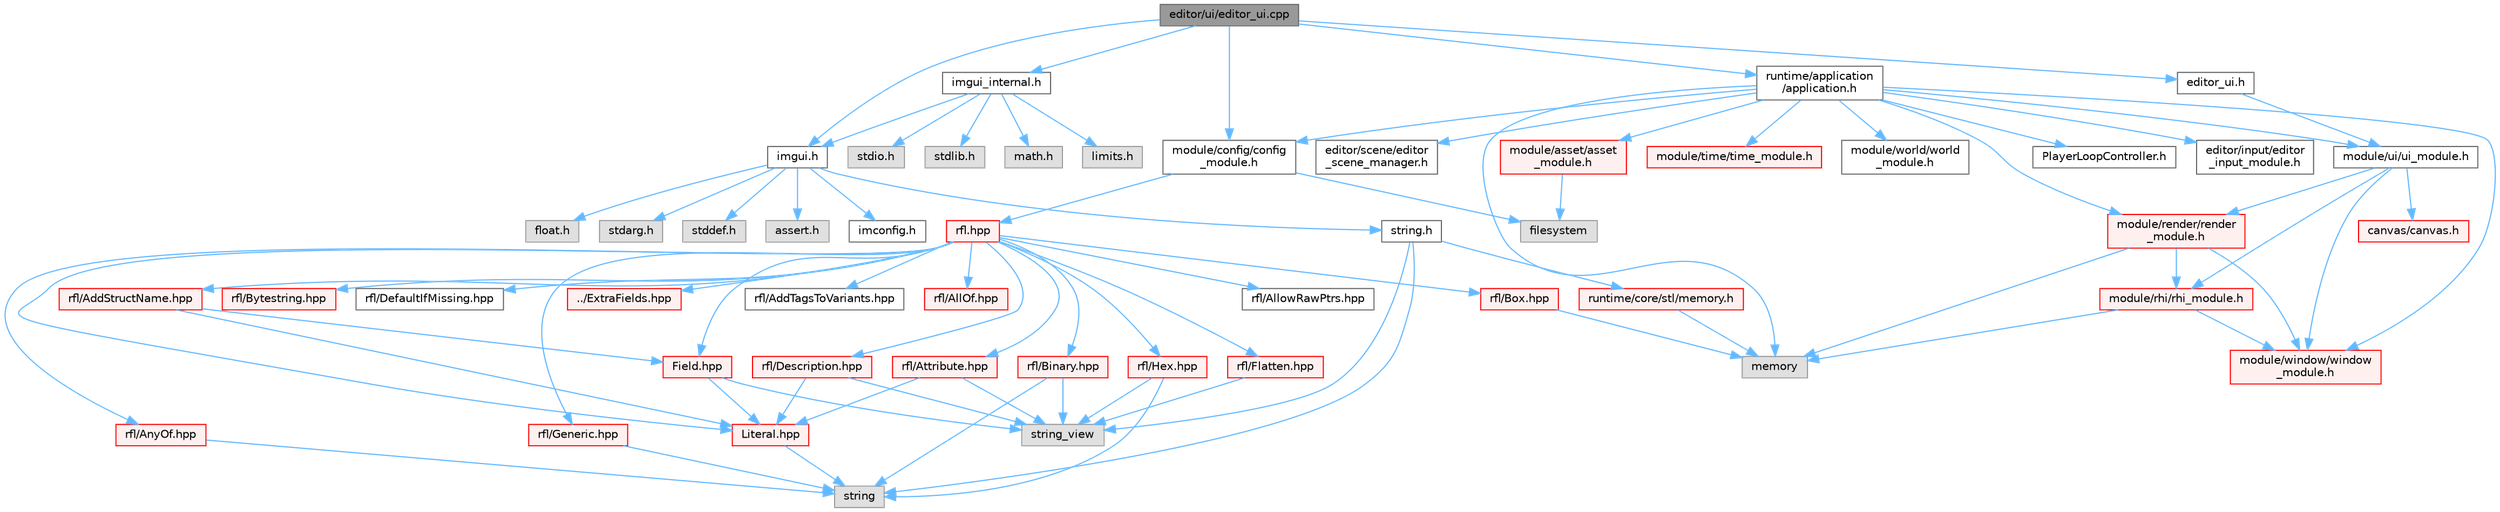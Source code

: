 digraph "editor/ui/editor_ui.cpp"
{
 // LATEX_PDF_SIZE
  bgcolor="transparent";
  edge [fontname=Helvetica,fontsize=10,labelfontname=Helvetica,labelfontsize=10];
  node [fontname=Helvetica,fontsize=10,shape=box,height=0.2,width=0.4];
  Node1 [id="Node000001",label="editor/ui/editor_ui.cpp",height=0.2,width=0.4,color="gray40", fillcolor="grey60", style="filled", fontcolor="black",tooltip=" "];
  Node1 -> Node2 [id="edge1_Node000001_Node000002",color="steelblue1",style="solid",tooltip=" "];
  Node2 [id="Node000002",label="editor_ui.h",height=0.2,width=0.4,color="grey40", fillcolor="white", style="filled",URL="$editor__ui_8h.html",tooltip=" "];
  Node2 -> Node3 [id="edge2_Node000002_Node000003",color="steelblue1",style="solid",tooltip=" "];
  Node3 [id="Node000003",label="module/ui/ui_module.h",height=0.2,width=0.4,color="grey40", fillcolor="white", style="filled",URL="$ui__module_8h.html",tooltip=" "];
  Node3 -> Node4 [id="edge3_Node000003_Node000004",color="steelblue1",style="solid",tooltip=" "];
  Node4 [id="Node000004",label="canvas/canvas.h",height=0.2,width=0.4,color="red", fillcolor="#FFF0F0", style="filled",URL="$canvas_8h.html",tooltip=" "];
  Node3 -> Node10 [id="edge4_Node000003_Node000010",color="steelblue1",style="solid",tooltip=" "];
  Node10 [id="Node000010",label="module/render/render\l_module.h",height=0.2,width=0.4,color="red", fillcolor="#FFF0F0", style="filled",URL="$render__module_8h.html",tooltip=" "];
  Node10 -> Node11 [id="edge5_Node000010_Node000011",color="steelblue1",style="solid",tooltip=" "];
  Node11 [id="Node000011",label="memory",height=0.2,width=0.4,color="grey60", fillcolor="#E0E0E0", style="filled",tooltip=" "];
  Node10 -> Node12 [id="edge6_Node000010_Node000012",color="steelblue1",style="solid",tooltip=" "];
  Node12 [id="Node000012",label="module/rhi/rhi_module.h",height=0.2,width=0.4,color="red", fillcolor="#FFF0F0", style="filled",URL="$rhi__module_8h.html",tooltip=" "];
  Node12 -> Node13 [id="edge7_Node000012_Node000013",color="steelblue1",style="solid",tooltip=" "];
  Node13 [id="Node000013",label="module/window/window\l_module.h",height=0.2,width=0.4,color="red", fillcolor="#FFF0F0", style="filled",URL="$window__module_8h.html",tooltip=" "];
  Node12 -> Node11 [id="edge8_Node000012_Node000011",color="steelblue1",style="solid",tooltip=" "];
  Node10 -> Node13 [id="edge9_Node000010_Node000013",color="steelblue1",style="solid",tooltip=" "];
  Node3 -> Node12 [id="edge10_Node000003_Node000012",color="steelblue1",style="solid",tooltip=" "];
  Node3 -> Node13 [id="edge11_Node000003_Node000013",color="steelblue1",style="solid",tooltip=" "];
  Node1 -> Node35 [id="edge12_Node000001_Node000035",color="steelblue1",style="solid",tooltip=" "];
  Node35 [id="Node000035",label="imgui.h",height=0.2,width=0.4,color="grey40", fillcolor="white", style="filled",URL="$imgui_8h.html",tooltip=" "];
  Node35 -> Node36 [id="edge13_Node000035_Node000036",color="steelblue1",style="solid",tooltip=" "];
  Node36 [id="Node000036",label="imconfig.h",height=0.2,width=0.4,color="grey40", fillcolor="white", style="filled",URL="$imconfig_8h.html",tooltip=" "];
  Node35 -> Node37 [id="edge14_Node000035_Node000037",color="steelblue1",style="solid",tooltip=" "];
  Node37 [id="Node000037",label="float.h",height=0.2,width=0.4,color="grey60", fillcolor="#E0E0E0", style="filled",tooltip=" "];
  Node35 -> Node38 [id="edge15_Node000035_Node000038",color="steelblue1",style="solid",tooltip=" "];
  Node38 [id="Node000038",label="stdarg.h",height=0.2,width=0.4,color="grey60", fillcolor="#E0E0E0", style="filled",tooltip=" "];
  Node35 -> Node39 [id="edge16_Node000035_Node000039",color="steelblue1",style="solid",tooltip=" "];
  Node39 [id="Node000039",label="stddef.h",height=0.2,width=0.4,color="grey60", fillcolor="#E0E0E0", style="filled",tooltip=" "];
  Node35 -> Node40 [id="edge17_Node000035_Node000040",color="steelblue1",style="solid",tooltip=" "];
  Node40 [id="Node000040",label="string.h",height=0.2,width=0.4,color="grey40", fillcolor="white", style="filled",URL="$string_8h.html",tooltip=" "];
  Node40 -> Node30 [id="edge18_Node000040_Node000030",color="steelblue1",style="solid",tooltip=" "];
  Node30 [id="Node000030",label="string",height=0.2,width=0.4,color="grey60", fillcolor="#E0E0E0", style="filled",tooltip=" "];
  Node40 -> Node41 [id="edge19_Node000040_Node000041",color="steelblue1",style="solid",tooltip=" "];
  Node41 [id="Node000041",label="string_view",height=0.2,width=0.4,color="grey60", fillcolor="#E0E0E0", style="filled",tooltip=" "];
  Node40 -> Node42 [id="edge20_Node000040_Node000042",color="steelblue1",style="solid",tooltip=" "];
  Node42 [id="Node000042",label="runtime/core/stl/memory.h",height=0.2,width=0.4,color="red", fillcolor="#FFF0F0", style="filled",URL="$runtime_2core_2stl_2memory_8h.html",tooltip=" "];
  Node42 -> Node11 [id="edge21_Node000042_Node000011",color="steelblue1",style="solid",tooltip=" "];
  Node35 -> Node185 [id="edge22_Node000035_Node000185",color="steelblue1",style="solid",tooltip=" "];
  Node185 [id="Node000185",label="assert.h",height=0.2,width=0.4,color="grey60", fillcolor="#E0E0E0", style="filled",tooltip=" "];
  Node1 -> Node186 [id="edge23_Node000001_Node000186",color="steelblue1",style="solid",tooltip=" "];
  Node186 [id="Node000186",label="imgui_internal.h",height=0.2,width=0.4,color="grey40", fillcolor="white", style="filled",URL="$imgui__internal_8h.html",tooltip=" "];
  Node186 -> Node35 [id="edge24_Node000186_Node000035",color="steelblue1",style="solid",tooltip=" "];
  Node186 -> Node187 [id="edge25_Node000186_Node000187",color="steelblue1",style="solid",tooltip=" "];
  Node187 [id="Node000187",label="stdio.h",height=0.2,width=0.4,color="grey60", fillcolor="#E0E0E0", style="filled",tooltip=" "];
  Node186 -> Node93 [id="edge26_Node000186_Node000093",color="steelblue1",style="solid",tooltip=" "];
  Node93 [id="Node000093",label="stdlib.h",height=0.2,width=0.4,color="grey60", fillcolor="#E0E0E0", style="filled",tooltip=" "];
  Node186 -> Node188 [id="edge27_Node000186_Node000188",color="steelblue1",style="solid",tooltip=" "];
  Node188 [id="Node000188",label="math.h",height=0.2,width=0.4,color="grey60", fillcolor="#E0E0E0", style="filled",tooltip=" "];
  Node186 -> Node61 [id="edge28_Node000186_Node000061",color="steelblue1",style="solid",tooltip=" "];
  Node61 [id="Node000061",label="limits.h",height=0.2,width=0.4,color="grey60", fillcolor="#E0E0E0", style="filled",tooltip=" "];
  Node1 -> Node189 [id="edge29_Node000001_Node000189",color="steelblue1",style="solid",tooltip=" "];
  Node189 [id="Node000189",label="module/config/config\l_module.h",height=0.2,width=0.4,color="grey40", fillcolor="white", style="filled",URL="$config__module_8h.html",tooltip=" "];
  Node189 -> Node190 [id="edge30_Node000189_Node000190",color="steelblue1",style="solid",tooltip=" "];
  Node190 [id="Node000190",label="filesystem",height=0.2,width=0.4,color="grey60", fillcolor="#E0E0E0", style="filled",tooltip=" "];
  Node189 -> Node191 [id="edge31_Node000189_Node000191",color="steelblue1",style="solid",tooltip=" "];
  Node191 [id="Node000191",label="rfl.hpp",height=0.2,width=0.4,color="red", fillcolor="#FFF0F0", style="filled",URL="$rfl_8hpp.html",tooltip=" "];
  Node191 -> Node192 [id="edge32_Node000191_Node000192",color="steelblue1",style="solid",tooltip=" "];
  Node192 [id="Node000192",label="rfl/AddStructName.hpp",height=0.2,width=0.4,color="red", fillcolor="#FFF0F0", style="filled",URL="$_add_struct_name_8hpp.html",tooltip=" "];
  Node192 -> Node194 [id="edge33_Node000192_Node000194",color="steelblue1",style="solid",tooltip=" "];
  Node194 [id="Node000194",label="Field.hpp",height=0.2,width=0.4,color="red", fillcolor="#FFF0F0", style="filled",URL="$_field_8hpp.html",tooltip=" "];
  Node194 -> Node41 [id="edge34_Node000194_Node000041",color="steelblue1",style="solid",tooltip=" "];
  Node194 -> Node196 [id="edge35_Node000194_Node000196",color="steelblue1",style="solid",tooltip=" "];
  Node196 [id="Node000196",label="Literal.hpp",height=0.2,width=0.4,color="red", fillcolor="#FFF0F0", style="filled",URL="$_literal_8hpp.html",tooltip=" "];
  Node196 -> Node30 [id="edge36_Node000196_Node000030",color="steelblue1",style="solid",tooltip=" "];
  Node192 -> Node196 [id="edge37_Node000192_Node000196",color="steelblue1",style="solid",tooltip=" "];
  Node191 -> Node231 [id="edge38_Node000191_Node000231",color="steelblue1",style="solid",tooltip=" "];
  Node231 [id="Node000231",label="rfl/AddTagsToVariants.hpp",height=0.2,width=0.4,color="grey40", fillcolor="white", style="filled",URL="$_add_tags_to_variants_8hpp.html",tooltip=" "];
  Node191 -> Node232 [id="edge39_Node000191_Node000232",color="steelblue1",style="solid",tooltip=" "];
  Node232 [id="Node000232",label="rfl/AllOf.hpp",height=0.2,width=0.4,color="red", fillcolor="#FFF0F0", style="filled",URL="$_all_of_8hpp.html",tooltip=" "];
  Node191 -> Node241 [id="edge40_Node000191_Node000241",color="steelblue1",style="solid",tooltip=" "];
  Node241 [id="Node000241",label="rfl/AllowRawPtrs.hpp",height=0.2,width=0.4,color="grey40", fillcolor="white", style="filled",URL="$_allow_raw_ptrs_8hpp.html",tooltip=" "];
  Node191 -> Node242 [id="edge41_Node000191_Node000242",color="steelblue1",style="solid",tooltip=" "];
  Node242 [id="Node000242",label="rfl/AnyOf.hpp",height=0.2,width=0.4,color="red", fillcolor="#FFF0F0", style="filled",URL="$_any_of_8hpp.html",tooltip=" "];
  Node242 -> Node30 [id="edge42_Node000242_Node000030",color="steelblue1",style="solid",tooltip=" "];
  Node191 -> Node244 [id="edge43_Node000191_Node000244",color="steelblue1",style="solid",tooltip=" "];
  Node244 [id="Node000244",label="rfl/Attribute.hpp",height=0.2,width=0.4,color="red", fillcolor="#FFF0F0", style="filled",URL="$_attribute_8hpp.html",tooltip=" "];
  Node244 -> Node41 [id="edge44_Node000244_Node000041",color="steelblue1",style="solid",tooltip=" "];
  Node244 -> Node196 [id="edge45_Node000244_Node000196",color="steelblue1",style="solid",tooltip=" "];
  Node191 -> Node245 [id="edge46_Node000191_Node000245",color="steelblue1",style="solid",tooltip=" "];
  Node245 [id="Node000245",label="rfl/Binary.hpp",height=0.2,width=0.4,color="red", fillcolor="#FFF0F0", style="filled",URL="$_binary_8hpp.html",tooltip=" "];
  Node245 -> Node30 [id="edge47_Node000245_Node000030",color="steelblue1",style="solid",tooltip=" "];
  Node245 -> Node41 [id="edge48_Node000245_Node000041",color="steelblue1",style="solid",tooltip=" "];
  Node191 -> Node247 [id="edge49_Node000191_Node000247",color="steelblue1",style="solid",tooltip=" "];
  Node247 [id="Node000247",label="rfl/Box.hpp",height=0.2,width=0.4,color="red", fillcolor="#FFF0F0", style="filled",URL="$_box_8hpp.html",tooltip=" "];
  Node247 -> Node11 [id="edge50_Node000247_Node000011",color="steelblue1",style="solid",tooltip=" "];
  Node191 -> Node248 [id="edge51_Node000191_Node000248",color="steelblue1",style="solid",tooltip=" "];
  Node248 [id="Node000248",label="rfl/Bytestring.hpp",height=0.2,width=0.4,color="red", fillcolor="#FFF0F0", style="filled",URL="$_bytestring_8hpp.html",tooltip=" "];
  Node191 -> Node249 [id="edge52_Node000191_Node000249",color="steelblue1",style="solid",tooltip=" "];
  Node249 [id="Node000249",label="rfl/DefaultIfMissing.hpp",height=0.2,width=0.4,color="grey40", fillcolor="white", style="filled",URL="$_default_if_missing_8hpp.html",tooltip=" "];
  Node191 -> Node250 [id="edge53_Node000191_Node000250",color="steelblue1",style="solid",tooltip=" "];
  Node250 [id="Node000250",label="rfl/Description.hpp",height=0.2,width=0.4,color="red", fillcolor="#FFF0F0", style="filled",URL="$_description_8hpp.html",tooltip=" "];
  Node250 -> Node41 [id="edge54_Node000250_Node000041",color="steelblue1",style="solid",tooltip=" "];
  Node250 -> Node196 [id="edge55_Node000250_Node000196",color="steelblue1",style="solid",tooltip=" "];
  Node191 -> Node225 [id="edge56_Node000191_Node000225",color="steelblue1",style="solid",tooltip=" "];
  Node225 [id="Node000225",label="../ExtraFields.hpp",height=0.2,width=0.4,color="red", fillcolor="#FFF0F0", style="filled",URL="$_extra_fields_8hpp.html",tooltip=" "];
  Node191 -> Node194 [id="edge57_Node000191_Node000194",color="steelblue1",style="solid",tooltip=" "];
  Node191 -> Node251 [id="edge58_Node000191_Node000251",color="steelblue1",style="solid",tooltip=" "];
  Node251 [id="Node000251",label="rfl/Flatten.hpp",height=0.2,width=0.4,color="red", fillcolor="#FFF0F0", style="filled",URL="$_flatten_8hpp.html",tooltip=" "];
  Node251 -> Node41 [id="edge59_Node000251_Node000041",color="steelblue1",style="solid",tooltip=" "];
  Node191 -> Node252 [id="edge60_Node000191_Node000252",color="steelblue1",style="solid",tooltip=" "];
  Node252 [id="Node000252",label="rfl/Generic.hpp",height=0.2,width=0.4,color="red", fillcolor="#FFF0F0", style="filled",URL="$_generic_8hpp.html",tooltip=" "];
  Node252 -> Node30 [id="edge61_Node000252_Node000030",color="steelblue1",style="solid",tooltip=" "];
  Node191 -> Node254 [id="edge62_Node000191_Node000254",color="steelblue1",style="solid",tooltip=" "];
  Node254 [id="Node000254",label="rfl/Hex.hpp",height=0.2,width=0.4,color="red", fillcolor="#FFF0F0", style="filled",URL="$_hex_8hpp.html",tooltip=" "];
  Node254 -> Node30 [id="edge63_Node000254_Node000030",color="steelblue1",style="solid",tooltip=" "];
  Node254 -> Node41 [id="edge64_Node000254_Node000041",color="steelblue1",style="solid",tooltip=" "];
  Node191 -> Node196 [id="edge65_Node000191_Node000196",color="steelblue1",style="solid",tooltip=" "];
  Node1 -> Node471 [id="edge66_Node000001_Node000471",color="steelblue1",style="solid",tooltip=" "];
  Node471 [id="Node000471",label="runtime/application\l/application.h",height=0.2,width=0.4,color="grey40", fillcolor="white", style="filled",URL="$application_8h.html",tooltip=" "];
  Node471 -> Node11 [id="edge67_Node000471_Node000011",color="steelblue1",style="solid",tooltip=" "];
  Node471 -> Node472 [id="edge68_Node000471_Node000472",color="steelblue1",style="solid",tooltip=" "];
  Node472 [id="Node000472",label="PlayerLoopController.h",height=0.2,width=0.4,color="grey40", fillcolor="white", style="filled",URL="$_player_loop_controller_8h.html",tooltip=" "];
  Node471 -> Node473 [id="edge69_Node000471_Node000473",color="steelblue1",style="solid",tooltip=" "];
  Node473 [id="Node000473",label="editor/input/editor\l_input_module.h",height=0.2,width=0.4,color="grey40", fillcolor="white", style="filled",URL="$editor__input__module_8h.html",tooltip=" "];
  Node471 -> Node474 [id="edge70_Node000471_Node000474",color="steelblue1",style="solid",tooltip=" "];
  Node474 [id="Node000474",label="editor/scene/editor\l_scene_manager.h",height=0.2,width=0.4,color="grey40", fillcolor="white", style="filled",URL="$editor__scene__manager_8h.html",tooltip=" "];
  Node471 -> Node475 [id="edge71_Node000471_Node000475",color="steelblue1",style="solid",tooltip=" "];
  Node475 [id="Node000475",label="module/asset/asset\l_module.h",height=0.2,width=0.4,color="red", fillcolor="#FFF0F0", style="filled",URL="$asset__module_8h.html",tooltip=" "];
  Node475 -> Node190 [id="edge72_Node000475_Node000190",color="steelblue1",style="solid",tooltip=" "];
  Node471 -> Node189 [id="edge73_Node000471_Node000189",color="steelblue1",style="solid",tooltip=" "];
  Node471 -> Node10 [id="edge74_Node000471_Node000010",color="steelblue1",style="solid",tooltip=" "];
  Node471 -> Node524 [id="edge75_Node000471_Node000524",color="steelblue1",style="solid",tooltip=" "];
  Node524 [id="Node000524",label="module/time/time_module.h",height=0.2,width=0.4,color="red", fillcolor="#FFF0F0", style="filled",URL="$time__module_8h.html",tooltip=" "];
  Node471 -> Node13 [id="edge76_Node000471_Node000013",color="steelblue1",style="solid",tooltip=" "];
  Node471 -> Node525 [id="edge77_Node000471_Node000525",color="steelblue1",style="solid",tooltip=" "];
  Node525 [id="Node000525",label="module/world/world\l_module.h",height=0.2,width=0.4,color="grey40", fillcolor="white", style="filled",URL="$world__module_8h.html",tooltip=" "];
  Node471 -> Node3 [id="edge78_Node000471_Node000003",color="steelblue1",style="solid",tooltip=" "];
}
